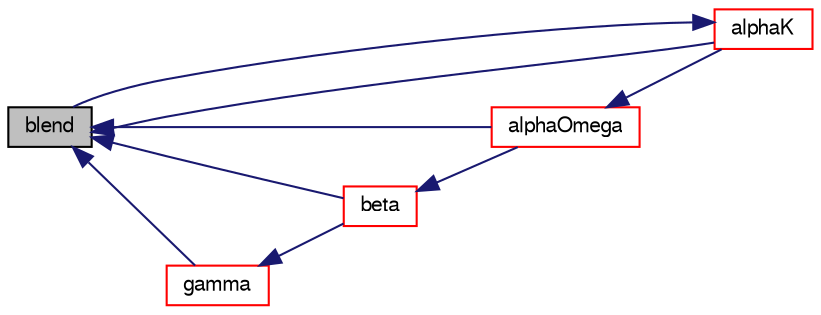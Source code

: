 digraph "blend"
{
  bgcolor="transparent";
  edge [fontname="FreeSans",fontsize="10",labelfontname="FreeSans",labelfontsize="10"];
  node [fontname="FreeSans",fontsize="10",shape=record];
  rankdir="LR";
  Node1139 [label="blend",height=0.2,width=0.4,color="black", fillcolor="grey75", style="filled", fontcolor="black"];
  Node1139 -> Node1140 [dir="back",color="midnightblue",fontsize="10",style="solid",fontname="FreeSans"];
  Node1140 [label="alphaK",height=0.2,width=0.4,color="red",URL="$a30866.html#ad99bde65aa790cf1dbb6d56b2246dd04"];
  Node1140 -> Node1139 [dir="back",color="midnightblue",fontsize="10",style="solid",fontname="FreeSans"];
  Node1139 -> Node1143 [dir="back",color="midnightblue",fontsize="10",style="solid",fontname="FreeSans"];
  Node1143 [label="alphaOmega",height=0.2,width=0.4,color="red",URL="$a30866.html#a84a3bc9498c8fb66c9f6adab418be6e1"];
  Node1143 -> Node1140 [dir="back",color="midnightblue",fontsize="10",style="solid",fontname="FreeSans"];
  Node1139 -> Node1145 [dir="back",color="midnightblue",fontsize="10",style="solid",fontname="FreeSans"];
  Node1145 [label="beta",height=0.2,width=0.4,color="red",URL="$a30866.html#a45716c8d55de15ba7cad3518f36341e1"];
  Node1145 -> Node1143 [dir="back",color="midnightblue",fontsize="10",style="solid",fontname="FreeSans"];
  Node1139 -> Node1146 [dir="back",color="midnightblue",fontsize="10",style="solid",fontname="FreeSans"];
  Node1146 [label="gamma",height=0.2,width=0.4,color="red",URL="$a30866.html#af78889d1b8882a298fc4b7f8c8a2594e"];
  Node1146 -> Node1145 [dir="back",color="midnightblue",fontsize="10",style="solid",fontname="FreeSans"];
}
